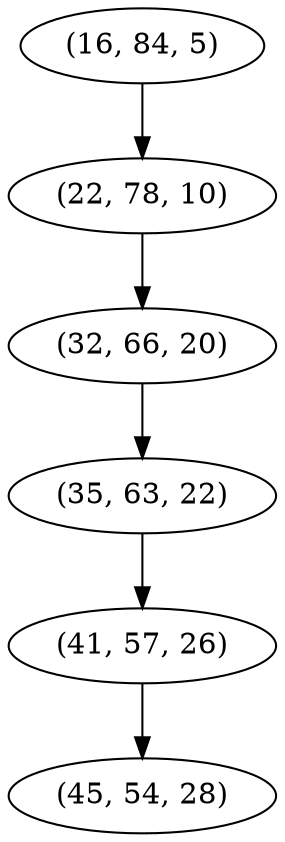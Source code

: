 digraph tree {
    "(16, 84, 5)";
    "(22, 78, 10)";
    "(32, 66, 20)";
    "(35, 63, 22)";
    "(41, 57, 26)";
    "(45, 54, 28)";
    "(16, 84, 5)" -> "(22, 78, 10)";
    "(22, 78, 10)" -> "(32, 66, 20)";
    "(32, 66, 20)" -> "(35, 63, 22)";
    "(35, 63, 22)" -> "(41, 57, 26)";
    "(41, 57, 26)" -> "(45, 54, 28)";
}
